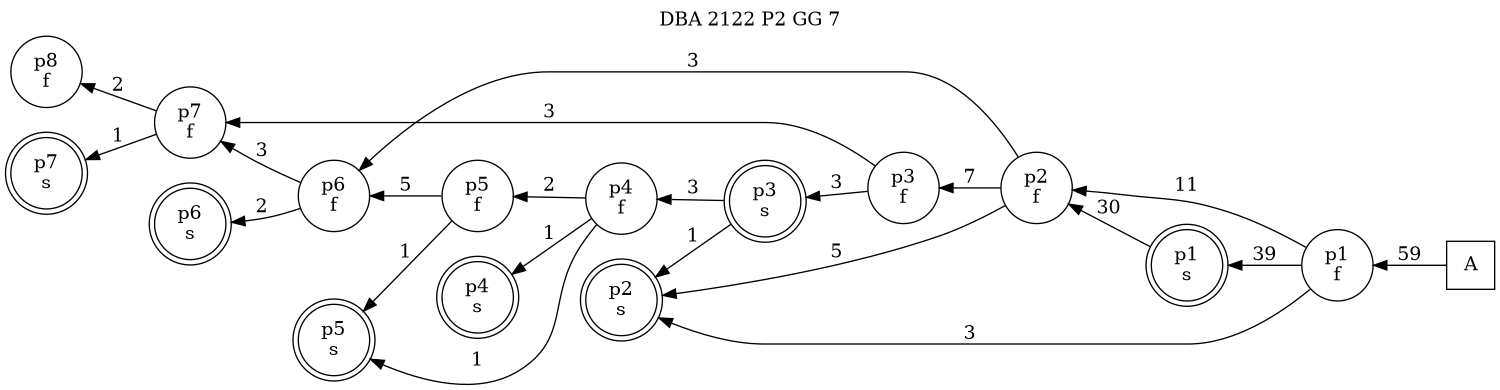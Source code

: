 digraph DBA_2122_P2_GG_7_GOOD {
labelloc="tl"
label= " DBA 2122 P2 GG 7 "
rankdir="RL";
graph [ size=" 10 , 10 !"]

"A" [shape="square" label="A"]
"p1_f" [shape="circle" label="p1
f"]
"p1_s" [shape="doublecircle" label="p1
s"]
"p2_f" [shape="circle" label="p2
f"]
"p3_f" [shape="circle" label="p3
f"]
"p3_s" [shape="doublecircle" label="p3
s"]
"p2_s" [shape="doublecircle" label="p2
s"]
"p4_f" [shape="circle" label="p4
f"]
"p5_f" [shape="circle" label="p5
f"]
"p5_s" [shape="doublecircle" label="p5
s"]
"p4_s" [shape="doublecircle" label="p4
s"]
"p6_f" [shape="circle" label="p6
f"]
"p6_s" [shape="doublecircle" label="p6
s"]
"p7_f" [shape="circle" label="p7
f"]
"p8_f" [shape="circle" label="p8
f"]
"p7_s" [shape="doublecircle" label="p7
s"]
"A" -> "p1_f" [ label=59]
"p1_f" -> "p1_s" [ label=39]
"p1_f" -> "p2_f" [ label=11]
"p1_f" -> "p2_s" [ label=3]
"p1_s" -> "p2_f" [ label=30]
"p2_f" -> "p3_f" [ label=7]
"p2_f" -> "p2_s" [ label=5]
"p2_f" -> "p6_f" [ label=3]
"p3_f" -> "p3_s" [ label=3]
"p3_f" -> "p7_f" [ label=3]
"p3_s" -> "p2_s" [ label=1]
"p3_s" -> "p4_f" [ label=3]
"p4_f" -> "p5_f" [ label=2]
"p4_f" -> "p5_s" [ label=1]
"p4_f" -> "p4_s" [ label=1]
"p5_f" -> "p5_s" [ label=1]
"p5_f" -> "p6_f" [ label=5]
"p6_f" -> "p6_s" [ label=2]
"p6_f" -> "p7_f" [ label=3]
"p7_f" -> "p8_f" [ label=2]
"p7_f" -> "p7_s" [ label=1]
}
